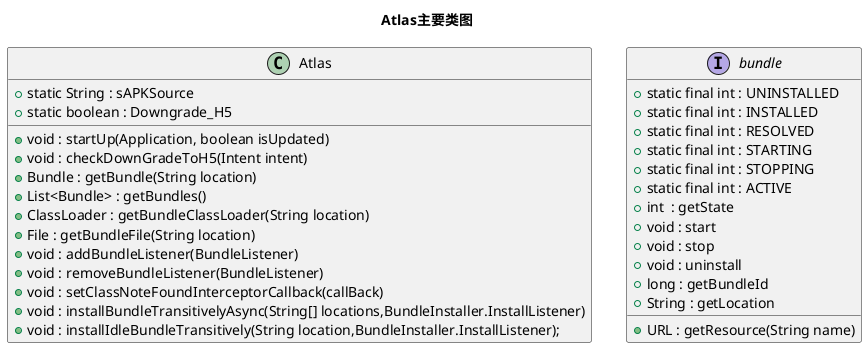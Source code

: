 @startuml
title Atlas主要类图

class Atlas{
+ static String : sAPKSource
+ static boolean : Downgrade_H5
+ void : startUp(Application, boolean isUpdated)
+ void : checkDownGradeToH5(Intent intent)
+ Bundle : getBundle(String location)
+ List<Bundle> : getBundles()
+ ClassLoader : getBundleClassLoader(String location)
+ File : getBundleFile(String location)
+ void : addBundleListener(BundleListener)
+ void : removeBundleListener(BundleListener)
+ void : setClassNoteFoundInterceptorCallback(callBack)
+ void : installBundleTransitivelyAsync(String[] locations,BundleInstaller.InstallListener)
+ void : installIdleBundleTransitively(String location,BundleInstaller.InstallListener);
}

interface bundle{
  + static final int : UNINSTALLED
  + static final int : INSTALLED
  + static final int : RESOLVED
  + static final int : STARTING
  + static final int : STOPPING
  + static final int : ACTIVE
  + int  : getState
  + void : start
  + void : stop
  + void : uninstall
  + long : getBundleId
  + String : getLocation
  + URL : getResource(String name)
}
@enduml
